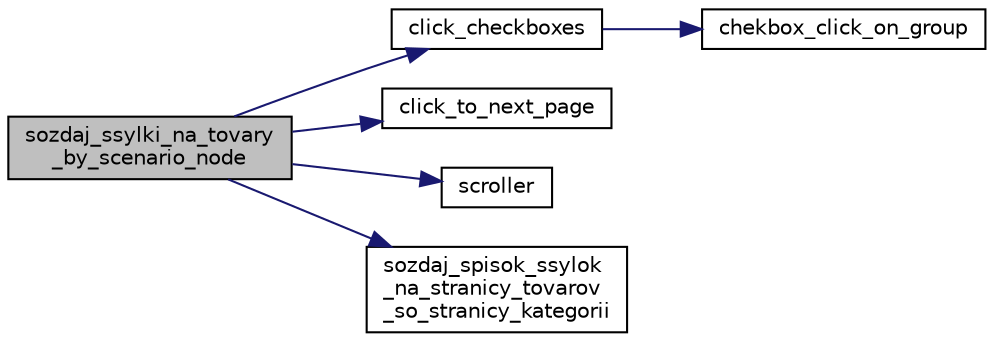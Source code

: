 digraph "sozdaj_ssylki_na_tovary_by_scenario_node"
{
 // LATEX_PDF_SIZE
  edge [fontname="Helvetica",fontsize="10",labelfontname="Helvetica",labelfontsize="10"];
  node [fontname="Helvetica",fontsize="10",shape=record];
  rankdir="LR";
  Node1 [label="sozdaj_ssylki_na_tovary\l_by_scenario_node",height=0.2,width=0.4,color="black", fillcolor="grey75", style="filled", fontcolor="black",tooltip=" "];
  Node1 -> Node2 [color="midnightblue",fontsize="10",style="solid",fontname="Helvetica"];
  Node2 [label="click_checkboxes",height=0.2,width=0.4,color="black", fillcolor="white", style="filled",URL="$d9/df5/namespaceexecute__products.html#aebf4fdf90e1f8bc0a2a737291bcd0b37",tooltip=" "];
  Node2 -> Node3 [color="midnightblue",fontsize="10",style="solid",fontname="Helvetica"];
  Node3 [label="chekbox_click_on_group",height=0.2,width=0.4,color="black", fillcolor="white", style="filled",URL="$d9/df5/namespaceexecute__products.html#abdd7c136691c67834cd261ff85ea6dce",tooltip=" "];
  Node1 -> Node4 [color="midnightblue",fontsize="10",style="solid",fontname="Helvetica"];
  Node4 [label="click_to_next_page",height=0.2,width=0.4,color="black", fillcolor="white", style="filled",URL="$d9/df5/namespaceexecute__products.html#ae3f60c3d5cb53d6c4f860c098a1ddae5",tooltip=" "];
  Node1 -> Node5 [color="midnightblue",fontsize="10",style="solid",fontname="Helvetica"];
  Node5 [label="scroller",height=0.2,width=0.4,color="black", fillcolor="white", style="filled",URL="$d9/df5/namespaceexecute__products.html#ae6d81733b04b93524541c4389d35899d",tooltip=" "];
  Node1 -> Node6 [color="midnightblue",fontsize="10",style="solid",fontname="Helvetica"];
  Node6 [label="sozdaj_spisok_ssylok\l_na_stranicy_tovarov\l_so_stranicy_kategorii",height=0.2,width=0.4,color="black", fillcolor="white", style="filled",URL="$d9/df5/namespaceexecute__products.html#a113bfb67715433c772d1e7c1356eaf86",tooltip=" "];
}
